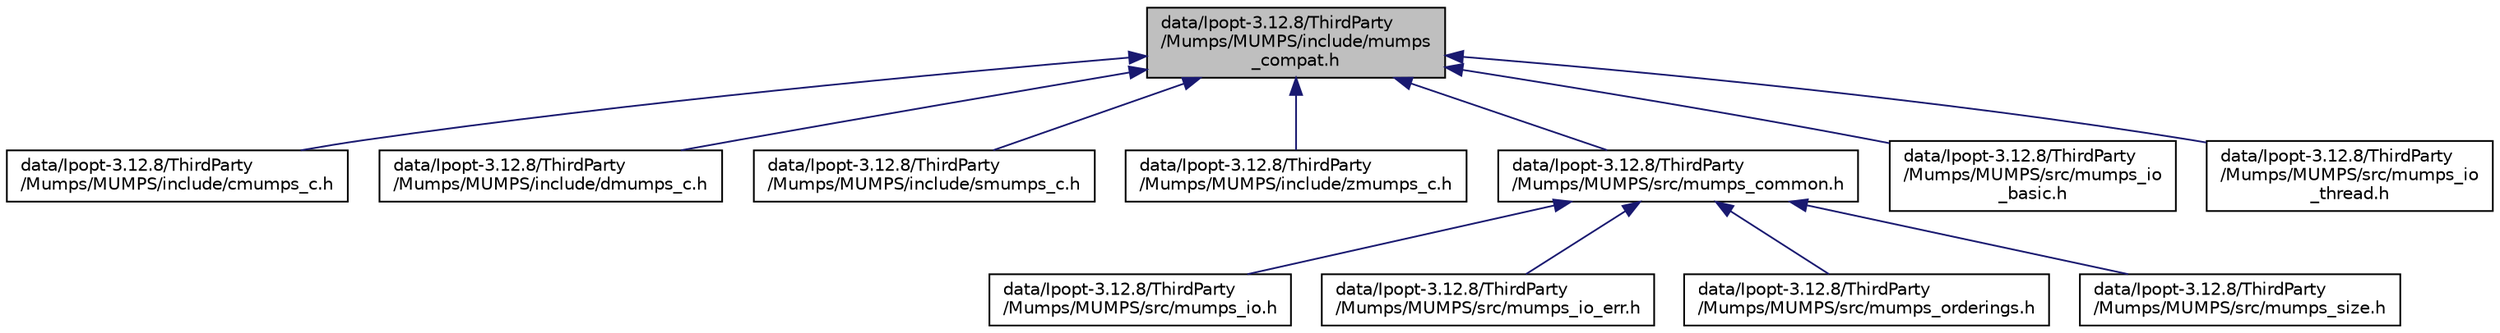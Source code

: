 digraph "data/Ipopt-3.12.8/ThirdParty/Mumps/MUMPS/include/mumps_compat.h"
{
  edge [fontname="Helvetica",fontsize="10",labelfontname="Helvetica",labelfontsize="10"];
  node [fontname="Helvetica",fontsize="10",shape=record];
  Node1 [label="data/Ipopt-3.12.8/ThirdParty\l/Mumps/MUMPS/include/mumps\l_compat.h",height=0.2,width=0.4,color="black", fillcolor="grey75", style="filled", fontcolor="black"];
  Node1 -> Node2 [dir="back",color="midnightblue",fontsize="10",style="solid",fontname="Helvetica"];
  Node2 [label="data/Ipopt-3.12.8/ThirdParty\l/Mumps/MUMPS/include/cmumps_c.h",height=0.2,width=0.4,color="black", fillcolor="white", style="filled",URL="$cmumps__c_8h.html"];
  Node1 -> Node3 [dir="back",color="midnightblue",fontsize="10",style="solid",fontname="Helvetica"];
  Node3 [label="data/Ipopt-3.12.8/ThirdParty\l/Mumps/MUMPS/include/dmumps_c.h",height=0.2,width=0.4,color="black", fillcolor="white", style="filled",URL="$ThirdParty_2Mumps_2MUMPS_2include_2dmumps__c_8h.html"];
  Node1 -> Node4 [dir="back",color="midnightblue",fontsize="10",style="solid",fontname="Helvetica"];
  Node4 [label="data/Ipopt-3.12.8/ThirdParty\l/Mumps/MUMPS/include/smumps_c.h",height=0.2,width=0.4,color="black", fillcolor="white", style="filled",URL="$smumps__c_8h.html"];
  Node1 -> Node5 [dir="back",color="midnightblue",fontsize="10",style="solid",fontname="Helvetica"];
  Node5 [label="data/Ipopt-3.12.8/ThirdParty\l/Mumps/MUMPS/include/zmumps_c.h",height=0.2,width=0.4,color="black", fillcolor="white", style="filled",URL="$zmumps__c_8h.html"];
  Node1 -> Node6 [dir="back",color="midnightblue",fontsize="10",style="solid",fontname="Helvetica"];
  Node6 [label="data/Ipopt-3.12.8/ThirdParty\l/Mumps/MUMPS/src/mumps_common.h",height=0.2,width=0.4,color="black", fillcolor="white", style="filled",URL="$mumps__common_8h.html"];
  Node6 -> Node7 [dir="back",color="midnightblue",fontsize="10",style="solid",fontname="Helvetica"];
  Node7 [label="data/Ipopt-3.12.8/ThirdParty\l/Mumps/MUMPS/src/mumps_io.h",height=0.2,width=0.4,color="black", fillcolor="white", style="filled",URL="$mumps__io_8h.html"];
  Node6 -> Node8 [dir="back",color="midnightblue",fontsize="10",style="solid",fontname="Helvetica"];
  Node8 [label="data/Ipopt-3.12.8/ThirdParty\l/Mumps/MUMPS/src/mumps_io_err.h",height=0.2,width=0.4,color="black", fillcolor="white", style="filled",URL="$mumps__io__err_8h.html"];
  Node6 -> Node9 [dir="back",color="midnightblue",fontsize="10",style="solid",fontname="Helvetica"];
  Node9 [label="data/Ipopt-3.12.8/ThirdParty\l/Mumps/MUMPS/src/mumps_orderings.h",height=0.2,width=0.4,color="black", fillcolor="white", style="filled",URL="$mumps__orderings_8h.html"];
  Node6 -> Node10 [dir="back",color="midnightblue",fontsize="10",style="solid",fontname="Helvetica"];
  Node10 [label="data/Ipopt-3.12.8/ThirdParty\l/Mumps/MUMPS/src/mumps_size.h",height=0.2,width=0.4,color="black", fillcolor="white", style="filled",URL="$mumps__size_8h.html"];
  Node1 -> Node11 [dir="back",color="midnightblue",fontsize="10",style="solid",fontname="Helvetica"];
  Node11 [label="data/Ipopt-3.12.8/ThirdParty\l/Mumps/MUMPS/src/mumps_io\l_basic.h",height=0.2,width=0.4,color="black", fillcolor="white", style="filled",URL="$mumps__io__basic_8h.html"];
  Node1 -> Node12 [dir="back",color="midnightblue",fontsize="10",style="solid",fontname="Helvetica"];
  Node12 [label="data/Ipopt-3.12.8/ThirdParty\l/Mumps/MUMPS/src/mumps_io\l_thread.h",height=0.2,width=0.4,color="black", fillcolor="white", style="filled",URL="$mumps__io__thread_8h.html"];
}
